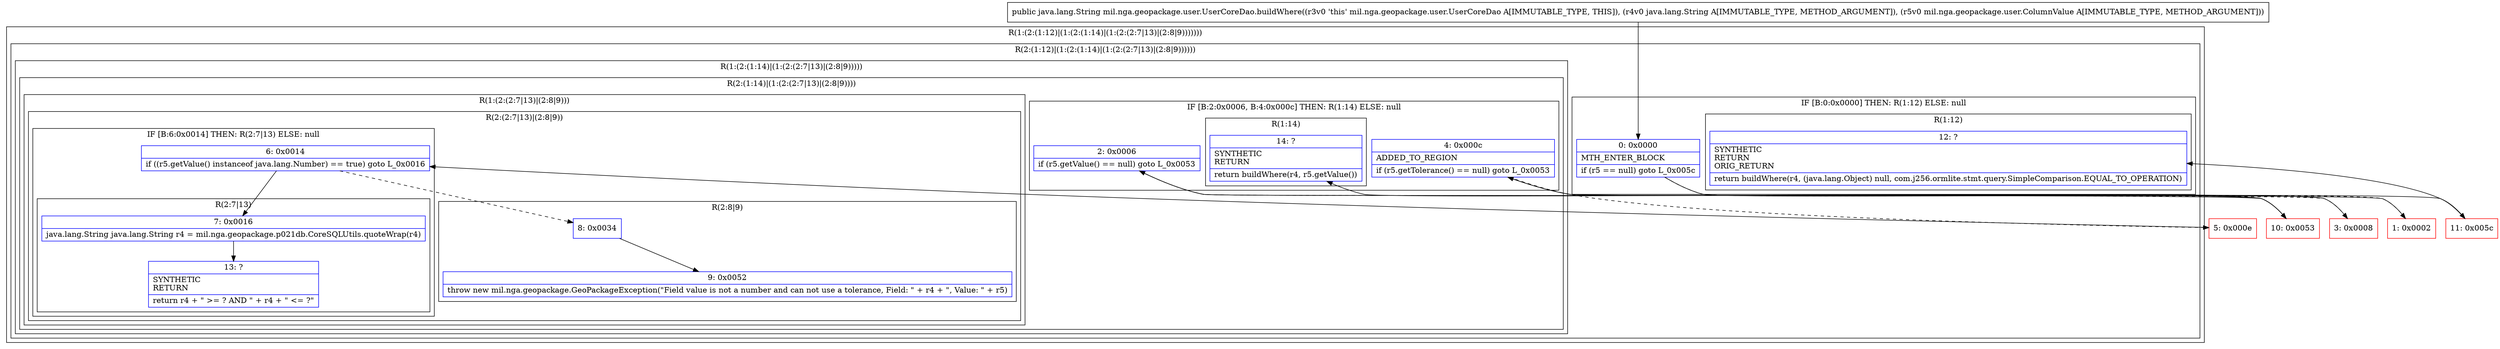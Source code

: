 digraph "CFG formil.nga.geopackage.user.UserCoreDao.buildWhere(Ljava\/lang\/String;Lmil\/nga\/geopackage\/user\/ColumnValue;)Ljava\/lang\/String;" {
subgraph cluster_Region_1817990373 {
label = "R(1:(2:(1:12)|(1:(2:(1:14)|(1:(2:(2:7|13)|(2:8|9)))))))";
node [shape=record,color=blue];
subgraph cluster_Region_509411367 {
label = "R(2:(1:12)|(1:(2:(1:14)|(1:(2:(2:7|13)|(2:8|9))))))";
node [shape=record,color=blue];
subgraph cluster_IfRegion_1708150976 {
label = "IF [B:0:0x0000] THEN: R(1:12) ELSE: null";
node [shape=record,color=blue];
Node_0 [shape=record,label="{0\:\ 0x0000|MTH_ENTER_BLOCK\l|if (r5 == null) goto L_0x005c\l}"];
subgraph cluster_Region_738919370 {
label = "R(1:12)";
node [shape=record,color=blue];
Node_12 [shape=record,label="{12\:\ ?|SYNTHETIC\lRETURN\lORIG_RETURN\l|return buildWhere(r4, (java.lang.Object) null, com.j256.ormlite.stmt.query.SimpleComparison.EQUAL_TO_OPERATION)\l}"];
}
}
subgraph cluster_Region_578720210 {
label = "R(1:(2:(1:14)|(1:(2:(2:7|13)|(2:8|9)))))";
node [shape=record,color=blue];
subgraph cluster_Region_1423241602 {
label = "R(2:(1:14)|(1:(2:(2:7|13)|(2:8|9))))";
node [shape=record,color=blue];
subgraph cluster_IfRegion_862317960 {
label = "IF [B:2:0x0006, B:4:0x000c] THEN: R(1:14) ELSE: null";
node [shape=record,color=blue];
Node_2 [shape=record,label="{2\:\ 0x0006|if (r5.getValue() == null) goto L_0x0053\l}"];
Node_4 [shape=record,label="{4\:\ 0x000c|ADDED_TO_REGION\l|if (r5.getTolerance() == null) goto L_0x0053\l}"];
subgraph cluster_Region_1199877501 {
label = "R(1:14)";
node [shape=record,color=blue];
Node_14 [shape=record,label="{14\:\ ?|SYNTHETIC\lRETURN\l|return buildWhere(r4, r5.getValue())\l}"];
}
}
subgraph cluster_Region_295847006 {
label = "R(1:(2:(2:7|13)|(2:8|9)))";
node [shape=record,color=blue];
subgraph cluster_Region_1653210889 {
label = "R(2:(2:7|13)|(2:8|9))";
node [shape=record,color=blue];
subgraph cluster_IfRegion_2124175229 {
label = "IF [B:6:0x0014] THEN: R(2:7|13) ELSE: null";
node [shape=record,color=blue];
Node_6 [shape=record,label="{6\:\ 0x0014|if ((r5.getValue() instanceof java.lang.Number) == true) goto L_0x0016\l}"];
subgraph cluster_Region_1578629527 {
label = "R(2:7|13)";
node [shape=record,color=blue];
Node_7 [shape=record,label="{7\:\ 0x0016|java.lang.String java.lang.String r4 = mil.nga.geopackage.p021db.CoreSQLUtils.quoteWrap(r4)\l}"];
Node_13 [shape=record,label="{13\:\ ?|SYNTHETIC\lRETURN\l|return r4 + \" \>= ? AND \" + r4 + \" \<= ?\"\l}"];
}
}
subgraph cluster_Region_479326870 {
label = "R(2:8|9)";
node [shape=record,color=blue];
Node_8 [shape=record,label="{8\:\ 0x0034}"];
Node_9 [shape=record,label="{9\:\ 0x0052|throw new mil.nga.geopackage.GeoPackageException(\"Field value is not a number and can not use a tolerance, Field: \" + r4 + \", Value: \" + r5)\l}"];
}
}
}
}
}
}
}
Node_1 [shape=record,color=red,label="{1\:\ 0x0002}"];
Node_3 [shape=record,color=red,label="{3\:\ 0x0008}"];
Node_5 [shape=record,color=red,label="{5\:\ 0x000e}"];
Node_10 [shape=record,color=red,label="{10\:\ 0x0053}"];
Node_11 [shape=record,color=red,label="{11\:\ 0x005c}"];
MethodNode[shape=record,label="{public java.lang.String mil.nga.geopackage.user.UserCoreDao.buildWhere((r3v0 'this' mil.nga.geopackage.user.UserCoreDao A[IMMUTABLE_TYPE, THIS]), (r4v0 java.lang.String A[IMMUTABLE_TYPE, METHOD_ARGUMENT]), (r5v0 mil.nga.geopackage.user.ColumnValue A[IMMUTABLE_TYPE, METHOD_ARGUMENT])) }"];
MethodNode -> Node_0;
Node_0 -> Node_1[style=dashed];
Node_0 -> Node_11;
Node_2 -> Node_3[style=dashed];
Node_2 -> Node_10;
Node_4 -> Node_5[style=dashed];
Node_4 -> Node_10;
Node_6 -> Node_7;
Node_6 -> Node_8[style=dashed];
Node_7 -> Node_13;
Node_8 -> Node_9;
Node_1 -> Node_2;
Node_3 -> Node_4;
Node_5 -> Node_6;
Node_10 -> Node_14;
Node_11 -> Node_12;
}

